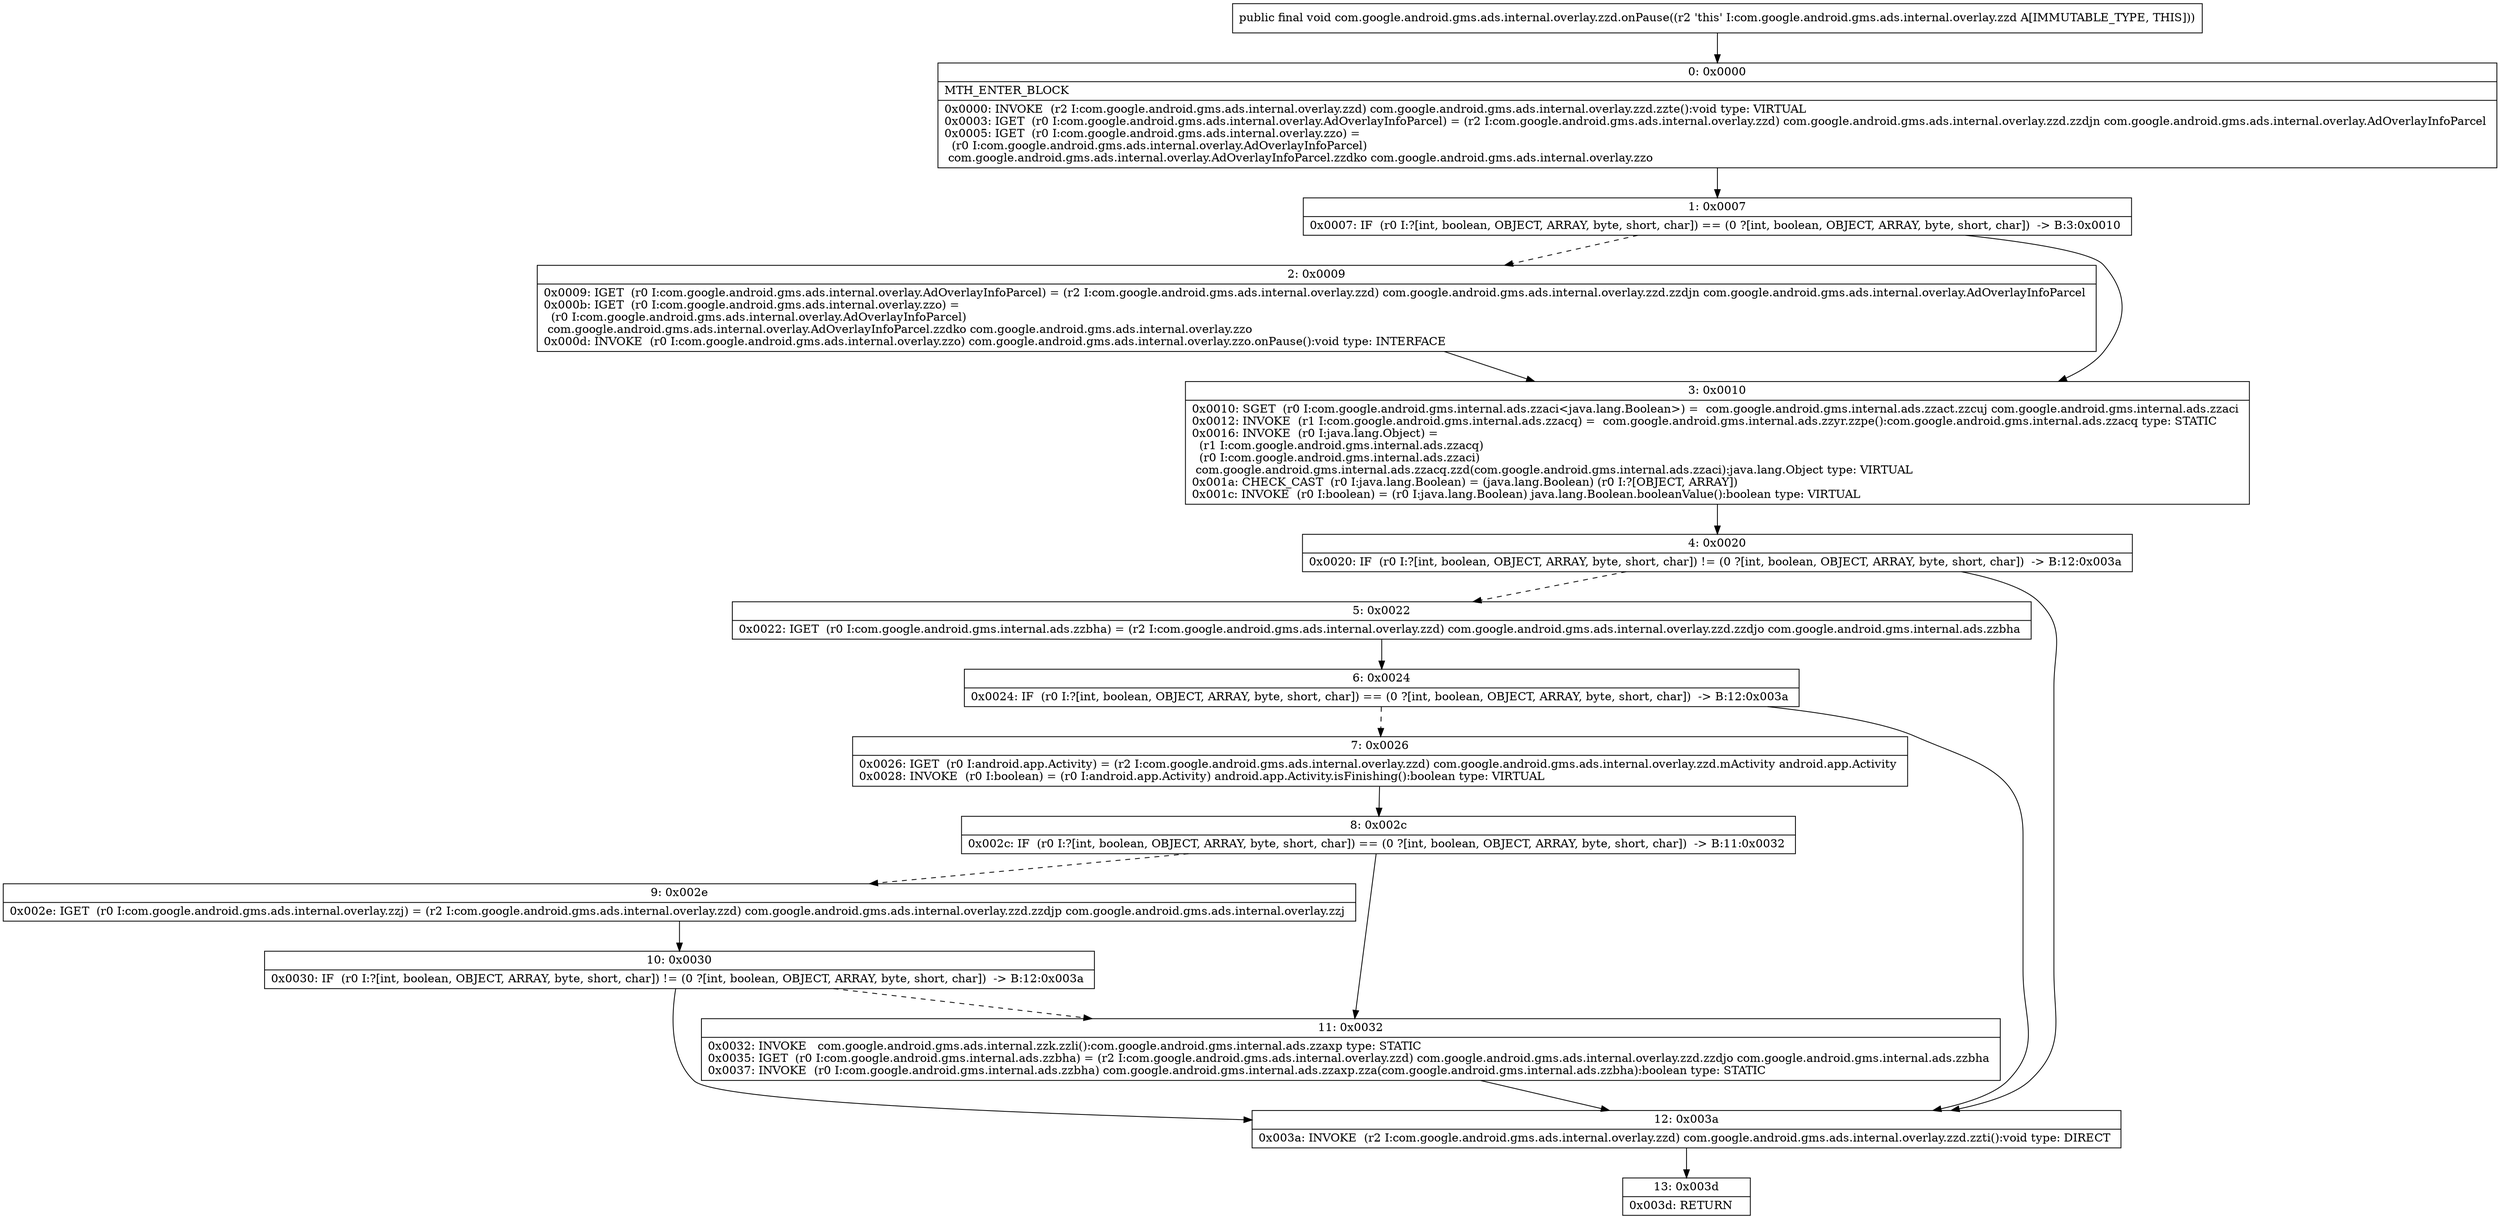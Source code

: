 digraph "CFG forcom.google.android.gms.ads.internal.overlay.zzd.onPause()V" {
Node_0 [shape=record,label="{0\:\ 0x0000|MTH_ENTER_BLOCK\l|0x0000: INVOKE  (r2 I:com.google.android.gms.ads.internal.overlay.zzd) com.google.android.gms.ads.internal.overlay.zzd.zzte():void type: VIRTUAL \l0x0003: IGET  (r0 I:com.google.android.gms.ads.internal.overlay.AdOverlayInfoParcel) = (r2 I:com.google.android.gms.ads.internal.overlay.zzd) com.google.android.gms.ads.internal.overlay.zzd.zzdjn com.google.android.gms.ads.internal.overlay.AdOverlayInfoParcel \l0x0005: IGET  (r0 I:com.google.android.gms.ads.internal.overlay.zzo) = \l  (r0 I:com.google.android.gms.ads.internal.overlay.AdOverlayInfoParcel)\l com.google.android.gms.ads.internal.overlay.AdOverlayInfoParcel.zzdko com.google.android.gms.ads.internal.overlay.zzo \l}"];
Node_1 [shape=record,label="{1\:\ 0x0007|0x0007: IF  (r0 I:?[int, boolean, OBJECT, ARRAY, byte, short, char]) == (0 ?[int, boolean, OBJECT, ARRAY, byte, short, char])  \-\> B:3:0x0010 \l}"];
Node_2 [shape=record,label="{2\:\ 0x0009|0x0009: IGET  (r0 I:com.google.android.gms.ads.internal.overlay.AdOverlayInfoParcel) = (r2 I:com.google.android.gms.ads.internal.overlay.zzd) com.google.android.gms.ads.internal.overlay.zzd.zzdjn com.google.android.gms.ads.internal.overlay.AdOverlayInfoParcel \l0x000b: IGET  (r0 I:com.google.android.gms.ads.internal.overlay.zzo) = \l  (r0 I:com.google.android.gms.ads.internal.overlay.AdOverlayInfoParcel)\l com.google.android.gms.ads.internal.overlay.AdOverlayInfoParcel.zzdko com.google.android.gms.ads.internal.overlay.zzo \l0x000d: INVOKE  (r0 I:com.google.android.gms.ads.internal.overlay.zzo) com.google.android.gms.ads.internal.overlay.zzo.onPause():void type: INTERFACE \l}"];
Node_3 [shape=record,label="{3\:\ 0x0010|0x0010: SGET  (r0 I:com.google.android.gms.internal.ads.zzaci\<java.lang.Boolean\>) =  com.google.android.gms.internal.ads.zzact.zzcuj com.google.android.gms.internal.ads.zzaci \l0x0012: INVOKE  (r1 I:com.google.android.gms.internal.ads.zzacq) =  com.google.android.gms.internal.ads.zzyr.zzpe():com.google.android.gms.internal.ads.zzacq type: STATIC \l0x0016: INVOKE  (r0 I:java.lang.Object) = \l  (r1 I:com.google.android.gms.internal.ads.zzacq)\l  (r0 I:com.google.android.gms.internal.ads.zzaci)\l com.google.android.gms.internal.ads.zzacq.zzd(com.google.android.gms.internal.ads.zzaci):java.lang.Object type: VIRTUAL \l0x001a: CHECK_CAST  (r0 I:java.lang.Boolean) = (java.lang.Boolean) (r0 I:?[OBJECT, ARRAY]) \l0x001c: INVOKE  (r0 I:boolean) = (r0 I:java.lang.Boolean) java.lang.Boolean.booleanValue():boolean type: VIRTUAL \l}"];
Node_4 [shape=record,label="{4\:\ 0x0020|0x0020: IF  (r0 I:?[int, boolean, OBJECT, ARRAY, byte, short, char]) != (0 ?[int, boolean, OBJECT, ARRAY, byte, short, char])  \-\> B:12:0x003a \l}"];
Node_5 [shape=record,label="{5\:\ 0x0022|0x0022: IGET  (r0 I:com.google.android.gms.internal.ads.zzbha) = (r2 I:com.google.android.gms.ads.internal.overlay.zzd) com.google.android.gms.ads.internal.overlay.zzd.zzdjo com.google.android.gms.internal.ads.zzbha \l}"];
Node_6 [shape=record,label="{6\:\ 0x0024|0x0024: IF  (r0 I:?[int, boolean, OBJECT, ARRAY, byte, short, char]) == (0 ?[int, boolean, OBJECT, ARRAY, byte, short, char])  \-\> B:12:0x003a \l}"];
Node_7 [shape=record,label="{7\:\ 0x0026|0x0026: IGET  (r0 I:android.app.Activity) = (r2 I:com.google.android.gms.ads.internal.overlay.zzd) com.google.android.gms.ads.internal.overlay.zzd.mActivity android.app.Activity \l0x0028: INVOKE  (r0 I:boolean) = (r0 I:android.app.Activity) android.app.Activity.isFinishing():boolean type: VIRTUAL \l}"];
Node_8 [shape=record,label="{8\:\ 0x002c|0x002c: IF  (r0 I:?[int, boolean, OBJECT, ARRAY, byte, short, char]) == (0 ?[int, boolean, OBJECT, ARRAY, byte, short, char])  \-\> B:11:0x0032 \l}"];
Node_9 [shape=record,label="{9\:\ 0x002e|0x002e: IGET  (r0 I:com.google.android.gms.ads.internal.overlay.zzj) = (r2 I:com.google.android.gms.ads.internal.overlay.zzd) com.google.android.gms.ads.internal.overlay.zzd.zzdjp com.google.android.gms.ads.internal.overlay.zzj \l}"];
Node_10 [shape=record,label="{10\:\ 0x0030|0x0030: IF  (r0 I:?[int, boolean, OBJECT, ARRAY, byte, short, char]) != (0 ?[int, boolean, OBJECT, ARRAY, byte, short, char])  \-\> B:12:0x003a \l}"];
Node_11 [shape=record,label="{11\:\ 0x0032|0x0032: INVOKE   com.google.android.gms.ads.internal.zzk.zzli():com.google.android.gms.internal.ads.zzaxp type: STATIC \l0x0035: IGET  (r0 I:com.google.android.gms.internal.ads.zzbha) = (r2 I:com.google.android.gms.ads.internal.overlay.zzd) com.google.android.gms.ads.internal.overlay.zzd.zzdjo com.google.android.gms.internal.ads.zzbha \l0x0037: INVOKE  (r0 I:com.google.android.gms.internal.ads.zzbha) com.google.android.gms.internal.ads.zzaxp.zza(com.google.android.gms.internal.ads.zzbha):boolean type: STATIC \l}"];
Node_12 [shape=record,label="{12\:\ 0x003a|0x003a: INVOKE  (r2 I:com.google.android.gms.ads.internal.overlay.zzd) com.google.android.gms.ads.internal.overlay.zzd.zzti():void type: DIRECT \l}"];
Node_13 [shape=record,label="{13\:\ 0x003d|0x003d: RETURN   \l}"];
MethodNode[shape=record,label="{public final void com.google.android.gms.ads.internal.overlay.zzd.onPause((r2 'this' I:com.google.android.gms.ads.internal.overlay.zzd A[IMMUTABLE_TYPE, THIS])) }"];
MethodNode -> Node_0;
Node_0 -> Node_1;
Node_1 -> Node_2[style=dashed];
Node_1 -> Node_3;
Node_2 -> Node_3;
Node_3 -> Node_4;
Node_4 -> Node_5[style=dashed];
Node_4 -> Node_12;
Node_5 -> Node_6;
Node_6 -> Node_7[style=dashed];
Node_6 -> Node_12;
Node_7 -> Node_8;
Node_8 -> Node_9[style=dashed];
Node_8 -> Node_11;
Node_9 -> Node_10;
Node_10 -> Node_11[style=dashed];
Node_10 -> Node_12;
Node_11 -> Node_12;
Node_12 -> Node_13;
}

